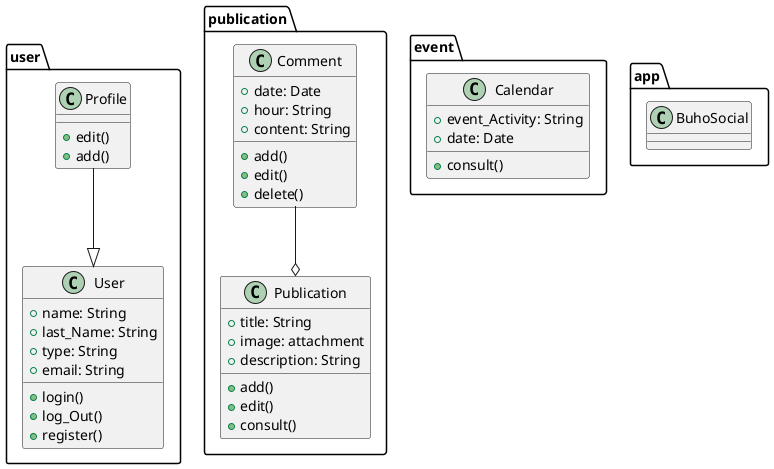 @startuml packageDiagramDescription

allowmixing

package user <<Folder>> {
    class User{
        +name: String
        +last_Name: String
        +type: String
        +email: String
        +login()
        +log_Out()
        +register()
    }
    class Profile{
        +edit()
        +add()
    }
}

package publication <<Folder>> {
    class Publication{
        +title: String
        +image: attachment
        +description: String
        +add()
        +edit()
        +consult()
    }
    class Comment{
        +date: Date
        +hour: String
        +content: String
        +add()
        +edit()
        +delete()
    }
}

package event <<Folder>> {
    class Calendar{
        +event_Activity: String
        +date: Date
        +consult()
    }
}

package app <<Folder>> {
    class BuhoSocial{}
}

Profile --|> User
Comment --o Publication

@enduml